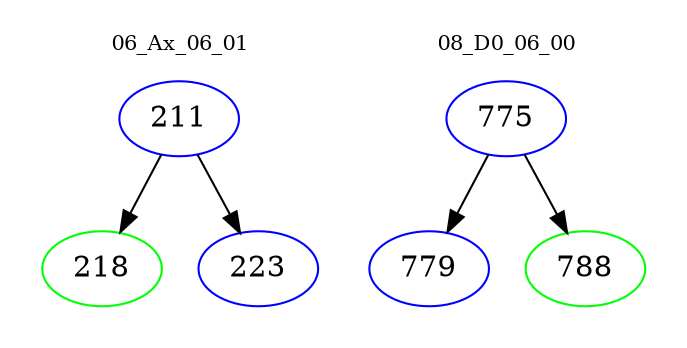 digraph{
subgraph cluster_0 {
color = white
label = "06_Ax_06_01";
fontsize=10;
T0_211 [label="211", color="blue"]
T0_211 -> T0_218 [color="black"]
T0_218 [label="218", color="green"]
T0_211 -> T0_223 [color="black"]
T0_223 [label="223", color="blue"]
}
subgraph cluster_1 {
color = white
label = "08_D0_06_00";
fontsize=10;
T1_775 [label="775", color="blue"]
T1_775 -> T1_779 [color="black"]
T1_779 [label="779", color="blue"]
T1_775 -> T1_788 [color="black"]
T1_788 [label="788", color="green"]
}
}
